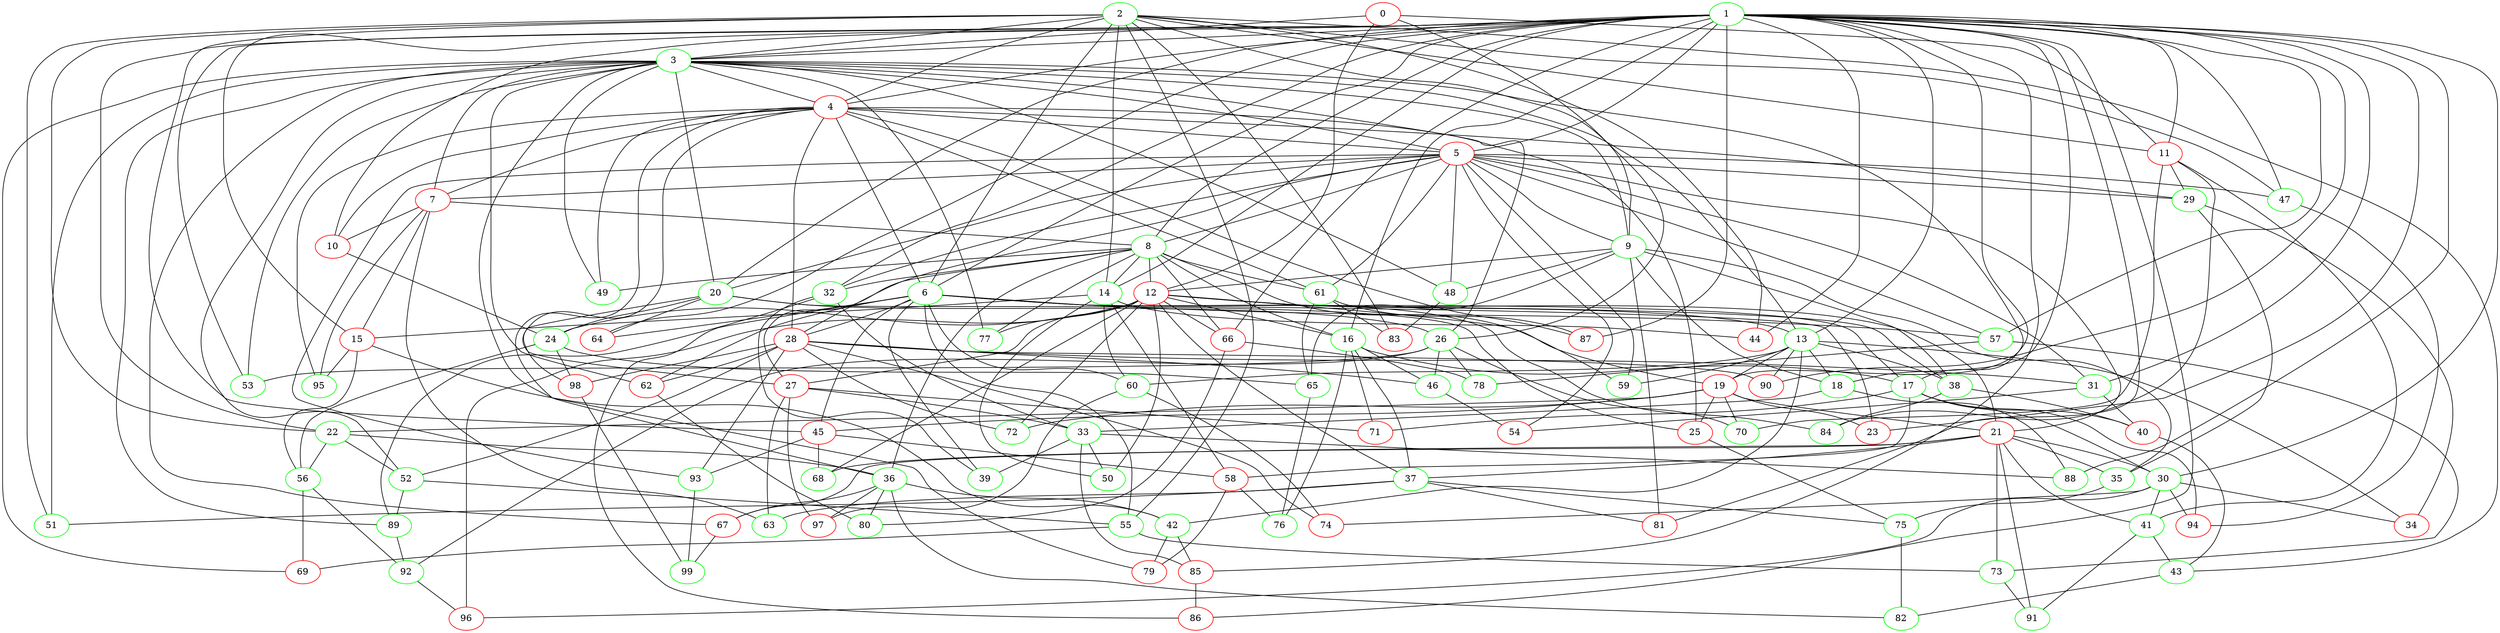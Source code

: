 strict graph G {
	graph [name=G];
	0	 [color=red];
	3	 [color=green];
	0 -- 3;
	9	 [color=green];
	0 -- 9;
	11	 [color=red];
	0 -- 11;
	12	 [color=red];
	0 -- 12;
	1	 [color=green];
	1 -- 3;
	4	 [color=red];
	1 -- 4;
	5	 [color=red];
	1 -- 5;
	6	 [color=green];
	1 -- 6;
	8	 [color=green];
	1 -- 8;
	10	 [color=red];
	1 -- 10;
	1 -- 11;
	13	 [color=green];
	1 -- 13;
	14	 [color=green];
	1 -- 14;
	15	 [color=red];
	1 -- 15;
	16	 [color=green];
	1 -- 16;
	18	 [color=green];
	1 -- 18;
	19	 [color=red];
	1 -- 19;
	20	 [color=green];
	1 -- 20;
	22	 [color=green];
	1 -- 22;
	23	 [color=red];
	1 -- 23;
	30	 [color=green];
	1 -- 30;
	31	 [color=green];
	1 -- 31;
	32	 [color=green];
	1 -- 32;
	44	 [color=red];
	1 -- 44;
	47	 [color=green];
	1 -- 47;
	53	 [color=green];
	1 -- 53;
	57	 [color=green];
	1 -- 57;
	64	 [color=red];
	1 -- 64;
	66	 [color=red];
	1 -- 66;
	81	 [color=red];
	1 -- 81;
	85	 [color=red];
	1 -- 85;
	86	 [color=red];
	1 -- 86;
	87	 [color=red];
	1 -- 87;
	88	 [color=green];
	1 -- 88;
	90	 [color=red];
	1 -- 90;
	2	 [color=green];
	2 -- 3;
	2 -- 4;
	2 -- 6;
	2 -- 11;
	2 -- 14;
	2 -- 22;
	26	 [color=green];
	2 -- 26;
	43	 [color=green];
	2 -- 43;
	2 -- 44;
	45	 [color=red];
	2 -- 45;
	2 -- 47;
	51	 [color=green];
	2 -- 51;
	55	 [color=green];
	2 -- 55;
	83	 [color=red];
	2 -- 83;
	3 -- 4;
	3 -- 5;
	7	 [color=red];
	3 -- 7;
	3 -- 9;
	3 -- 13;
	17	 [color=green];
	3 -- 17;
	3 -- 20;
	3 -- 26;
	48	 [color=green];
	3 -- 48;
	49	 [color=green];
	3 -- 49;
	3 -- 51;
	52	 [color=green];
	3 -- 52;
	3 -- 53;
	62	 [color=red];
	3 -- 62;
	67	 [color=red];
	3 -- 67;
	69	 [color=red];
	3 -- 69;
	77	 [color=green];
	3 -- 77;
	79	 [color=red];
	3 -- 79;
	89	 [color=green];
	3 -- 89;
	4 -- 5;
	4 -- 6;
	4 -- 7;
	4 -- 10;
	25	 [color=red];
	4 -- 25;
	27	 [color=red];
	4 -- 27;
	28	 [color=red];
	4 -- 28;
	29	 [color=green];
	4 -- 29;
	36	 [color=green];
	4 -- 36;
	4 -- 49;
	61	 [color=green];
	4 -- 61;
	4 -- 87;
	95	 [color=green];
	4 -- 95;
	5 -- 7;
	5 -- 8;
	5 -- 9;
	5 -- 20;
	21	 [color=red];
	5 -- 21;
	5 -- 28;
	5 -- 29;
	5 -- 31;
	5 -- 32;
	5 -- 47;
	5 -- 48;
	54	 [color=red];
	5 -- 54;
	5 -- 57;
	59	 [color=green];
	5 -- 59;
	5 -- 61;
	93	 [color=green];
	5 -- 93;
	6 -- 17;
	6 -- 23;
	6 -- 28;
	39	 [color=green];
	6 -- 39;
	6 -- 45;
	6 -- 55;
	6 -- 57;
	60	 [color=green];
	6 -- 60;
	6 -- 62;
	6 -- 64;
	84	 [color=green];
	6 -- 84;
	6 -- 86;
	7 -- 8;
	7 -- 10;
	7 -- 15;
	63	 [color=green];
	7 -- 63;
	7 -- 95;
	8 -- 12;
	8 -- 14;
	8 -- 16;
	8 -- 27;
	8 -- 32;
	8 -- 36;
	8 -- 49;
	8 -- 59;
	8 -- 61;
	8 -- 66;
	8 -- 77;
	9 -- 12;
	9 -- 18;
	35	 [color=green];
	9 -- 35;
	38	 [color=green];
	9 -- 38;
	9 -- 48;
	65	 [color=green];
	9 -- 65;
	9 -- 81;
	24	 [color=green];
	10 -- 24;
	11 -- 29;
	41	 [color=green];
	11 -- 41;
	70	 [color=green];
	11 -- 70;
	11 -- 84;
	12 -- 13;
	12 -- 16;
	12 -- 19;
	12 -- 21;
	12 -- 24;
	12 -- 27;
	37	 [color=green];
	12 -- 37;
	12 -- 38;
	50	 [color=green];
	12 -- 50;
	12 -- 66;
	68	 [color=green];
	12 -- 68;
	72	 [color=green];
	12 -- 72;
	12 -- 77;
	96	 [color=red];
	12 -- 96;
	13 -- 18;
	13 -- 19;
	34	 [color=red];
	13 -- 34;
	13 -- 38;
	42	 [color=green];
	13 -- 42;
	13 -- 59;
	13 -- 60;
	13 -- 90;
	14 -- 15;
	14 -- 44;
	14 -- 50;
	58	 [color=red];
	14 -- 58;
	14 -- 60;
	15 -- 42;
	56	 [color=green];
	15 -- 56;
	15 -- 95;
	16 -- 17;
	16 -- 37;
	46	 [color=green];
	16 -- 46;
	71	 [color=red];
	16 -- 71;
	76	 [color=green];
	16 -- 76;
	17 -- 30;
	40	 [color=red];
	17 -- 40;
	17 -- 58;
	17 -- 71;
	94	 [color=red];
	17 -- 94;
	33	 [color=green];
	18 -- 33;
	18 -- 88;
	19 -- 21;
	19 -- 22;
	19 -- 23;
	19 -- 25;
	19 -- 45;
	19 -- 70;
	19 -- 72;
	20 -- 24;
	20 -- 25;
	20 -- 26;
	20 -- 64;
	98	 [color=red];
	20 -- 98;
	21 -- 30;
	21 -- 35;
	21 -- 37;
	21 -- 41;
	21 -- 67;
	21 -- 68;
	73	 [color=green];
	21 -- 73;
	91	 [color=green];
	21 -- 91;
	22 -- 36;
	22 -- 52;
	22 -- 56;
	24 -- 56;
	24 -- 65;
	24 -- 98;
	75	 [color=green];
	25 -- 75;
	26 -- 46;
	26 -- 53;
	26 -- 70;
	78	 [color=green];
	26 -- 78;
	92	 [color=green];
	26 -- 92;
	27 -- 33;
	27 -- 63;
	27 -- 71;
	97	 [color=red];
	27 -- 97;
	28 -- 31;
	28 -- 46;
	28 -- 52;
	28 -- 62;
	28 -- 72;
	74	 [color=red];
	28 -- 74;
	28 -- 90;
	28 -- 93;
	28 -- 98;
	29 -- 34;
	29 -- 35;
	30 -- 34;
	30 -- 41;
	30 -- 74;
	30 -- 94;
	30 -- 96;
	31 -- 40;
	31 -- 54;
	32 -- 33;
	32 -- 39;
	32 -- 89;
	33 -- 39;
	33 -- 50;
	33 -- 85;
	33 -- 88;
	35 -- 75;
	36 -- 42;
	36 -- 67;
	80	 [color=green];
	36 -- 80;
	82	 [color=green];
	36 -- 82;
	36 -- 97;
	37 -- 51;
	37 -- 63;
	37 -- 75;
	37 -- 81;
	38 -- 40;
	38 -- 84;
	40 -- 43;
	41 -- 43;
	41 -- 91;
	42 -- 79;
	42 -- 85;
	43 -- 82;
	45 -- 58;
	45 -- 68;
	45 -- 93;
	46 -- 54;
	47 -- 94;
	48 -- 83;
	52 -- 55;
	52 -- 89;
	55 -- 69;
	55 -- 73;
	56 -- 69;
	56 -- 92;
	57 -- 73;
	57 -- 78;
	58 -- 76;
	58 -- 79;
	60 -- 74;
	60 -- 97;
	61 -- 65;
	61 -- 83;
	61 -- 87;
	62 -- 80;
	65 -- 76;
	66 -- 78;
	66 -- 80;
	99	 [color=green];
	67 -- 99;
	73 -- 91;
	75 -- 82;
	85 -- 86;
	89 -- 92;
	92 -- 96;
	93 -- 99;
	98 -- 99;
}
